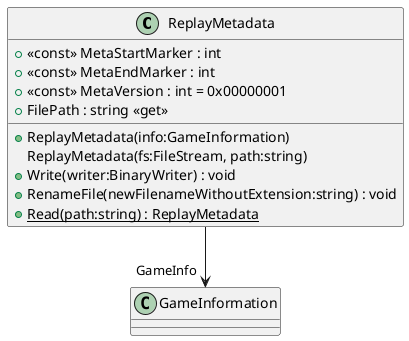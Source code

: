@startuml
class ReplayMetadata {
    + <<const>> MetaStartMarker : int
    + <<const>> MetaEndMarker : int
    + <<const>> MetaVersion : int = 0x00000001
    + FilePath : string <<get>>
    + ReplayMetadata(info:GameInformation)
    ReplayMetadata(fs:FileStream, path:string)
    + Write(writer:BinaryWriter) : void
    + RenameFile(newFilenameWithoutExtension:string) : void
    + {static} Read(path:string) : ReplayMetadata
}
ReplayMetadata --> "GameInfo" GameInformation
@enduml
